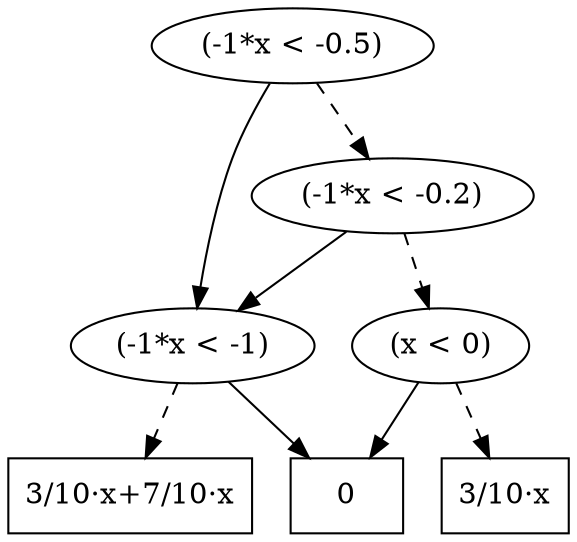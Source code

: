 digraph G {
	rankdir = TB;
	132 [label="(-1*x < -0.5)", shape=""]
	132 -> 125
	132 -> 131 [style=dashed]
	{rank = same; 132;}
	125 [label="(-1*x < -1)", shape=""]
	125 -> 1
	125 -> 124 [style=dashed]
	130 [label="(x < 0)", shape=""]
	130 -> 1
	130 -> 110 [style=dashed]
	{rank = same; 125; 130;}
	131 [label="(-1*x < -0.2)", shape=""]
	131 -> 125
	131 -> 130 [style=dashed]
	{rank = same; 131;}
	1 [label="0", shape="box"]
	110 [label="3/10·x", shape="box"]
	124 [label="3/10·x+7/10·x", shape="box"]
	{rank = same; 1; 110; 124;}
}

